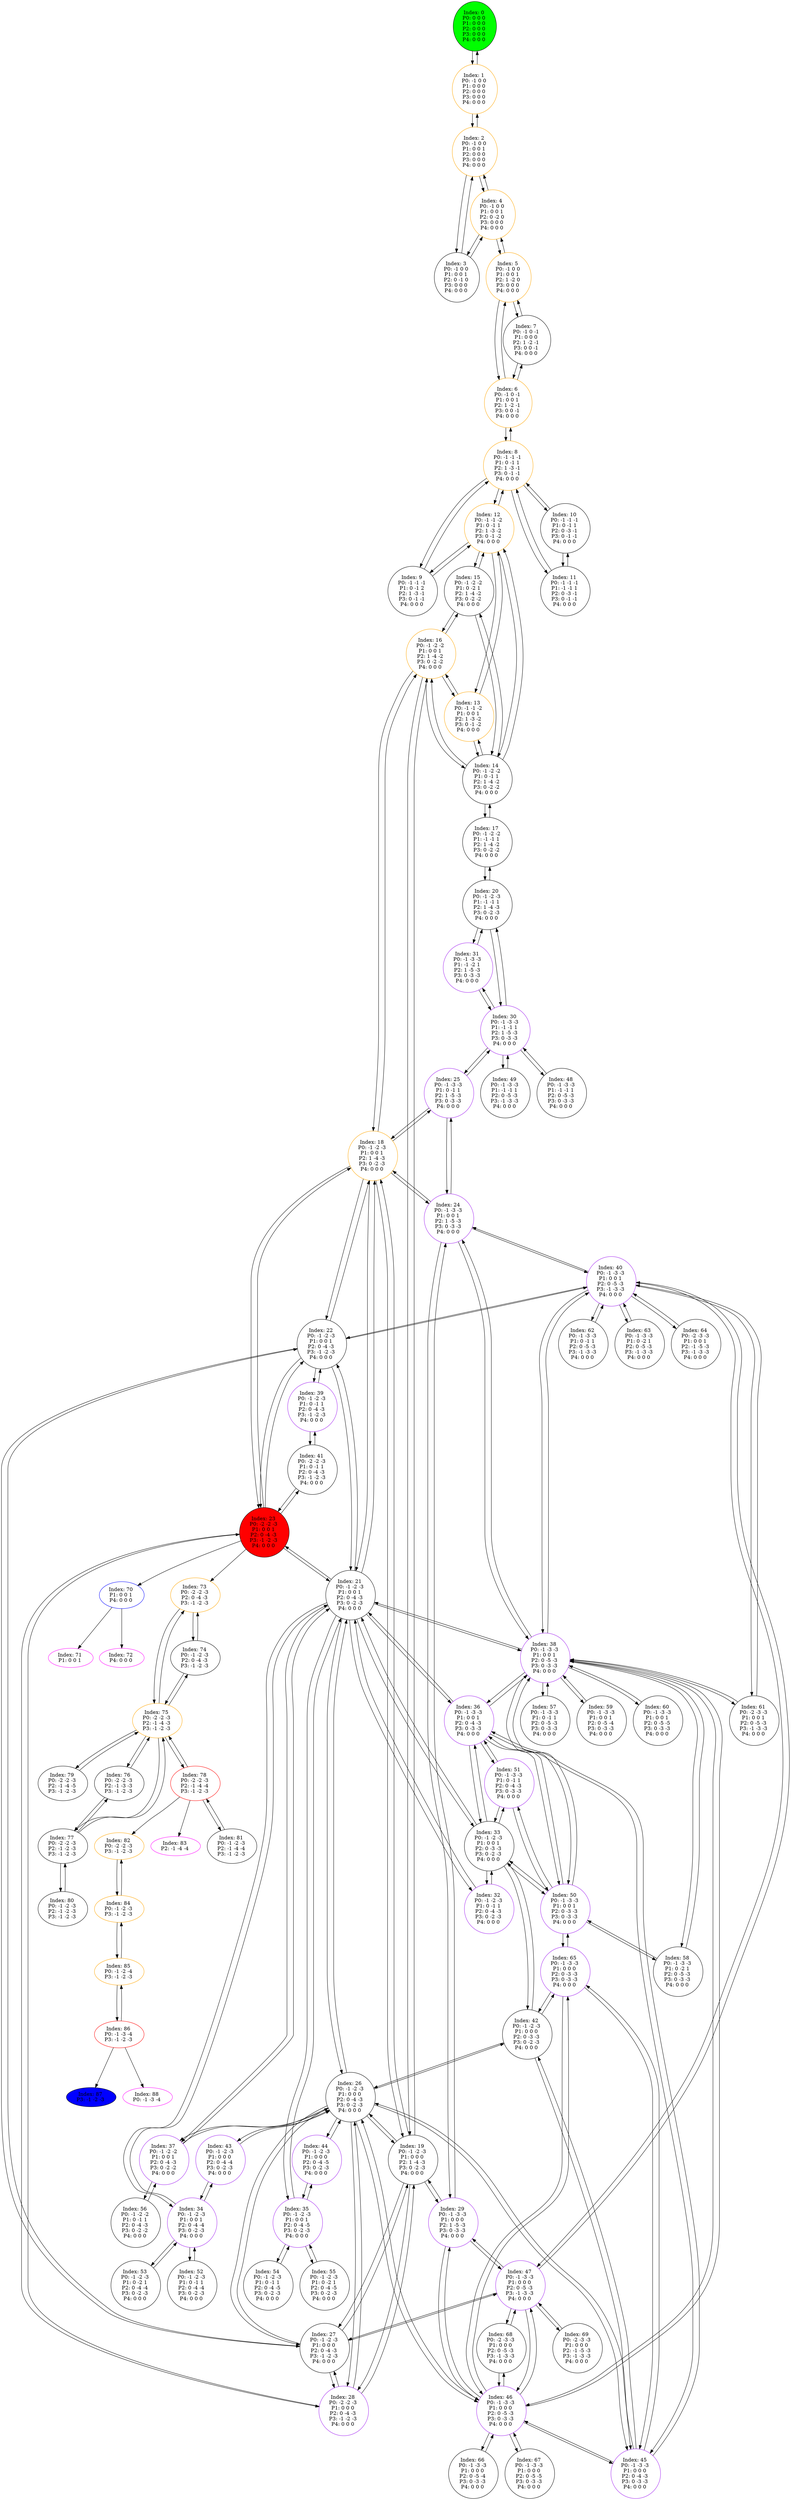 digraph G {
color = "black"
0[label = "Index: 0 
P0: 0 0 0 
P1: 0 0 0 
P2: 0 0 0 
P3: 0 0 0 
P4: 0 0 0 
", style="filled", fillcolor = "green"]
1[label = "Index: 1 
P0: -1 0 0 
P1: 0 0 0 
P2: 0 0 0 
P3: 0 0 0 
P4: 0 0 0 
", color = "orange"]
2[label = "Index: 2 
P0: -1 0 0 
P1: 0 0 1 
P2: 0 0 0 
P3: 0 0 0 
P4: 0 0 0 
", color = "orange"]
3[label = "Index: 3 
P0: -1 0 0 
P1: 0 0 1 
P2: 0 -1 0 
P3: 0 0 0 
P4: 0 0 0 
"]
4[label = "Index: 4 
P0: -1 0 0 
P1: 0 0 1 
P2: 0 -2 0 
P3: 0 0 0 
P4: 0 0 0 
", color = "orange"]
5[label = "Index: 5 
P0: -1 0 0 
P1: 0 0 1 
P2: 1 -2 0 
P3: 0 0 0 
P4: 0 0 0 
", color = "orange"]
6[label = "Index: 6 
P0: -1 0 -1 
P1: 0 0 1 
P2: 1 -2 -1 
P3: 0 0 -1 
P4: 0 0 0 
", color = "orange"]
7[label = "Index: 7 
P0: -1 0 -1 
P1: 0 0 0 
P2: 1 -2 -1 
P3: 0 0 -1 
P4: 0 0 0 
"]
8[label = "Index: 8 
P0: -1 -1 -1 
P1: 0 -1 1 
P2: 1 -3 -1 
P3: 0 -1 -1 
P4: 0 0 0 
", color = "orange"]
9[label = "Index: 9 
P0: -1 -1 -1 
P1: 0 -1 2 
P2: 1 -3 -1 
P3: 0 -1 -1 
P4: 0 0 0 
"]
10[label = "Index: 10 
P0: -1 -1 -1 
P1: 0 -1 1 
P2: 0 -3 -1 
P3: 0 -1 -1 
P4: 0 0 0 
"]
11[label = "Index: 11 
P0: -1 -1 -1 
P1: -1 -1 1 
P2: 0 -3 -1 
P3: 0 -1 -1 
P4: 0 0 0 
"]
12[label = "Index: 12 
P0: -1 -1 -2 
P1: 0 -1 1 
P2: 1 -3 -2 
P3: 0 -1 -2 
P4: 0 0 0 
", color = "orange"]
13[label = "Index: 13 
P0: -1 -1 -2 
P1: 0 0 1 
P2: 1 -3 -2 
P3: 0 -1 -2 
P4: 0 0 0 
", color = "orange"]
14[label = "Index: 14 
P0: -1 -2 -2 
P1: 0 -1 1 
P2: 1 -4 -2 
P3: 0 -2 -2 
P4: 0 0 0 
"]
15[label = "Index: 15 
P0: -1 -2 -2 
P1: 0 -2 1 
P2: 1 -4 -2 
P3: 0 -2 -2 
P4: 0 0 0 
"]
16[label = "Index: 16 
P0: -1 -2 -2 
P1: 0 0 1 
P2: 1 -4 -2 
P3: 0 -2 -2 
P4: 0 0 0 
", color = "orange"]
17[label = "Index: 17 
P0: -1 -2 -2 
P1: -1 -1 1 
P2: 1 -4 -2 
P3: 0 -2 -2 
P4: 0 0 0 
"]
18[label = "Index: 18 
P0: -1 -2 -3 
P1: 0 0 1 
P2: 1 -4 -3 
P3: 0 -2 -3 
P4: 0 0 0 
", color = "orange"]
19[label = "Index: 19 
P0: -1 -2 -3 
P1: 0 0 0 
P2: 1 -4 -3 
P3: 0 -2 -3 
P4: 0 0 0 
"]
20[label = "Index: 20 
P0: -1 -2 -3 
P1: -1 -1 1 
P2: 1 -4 -3 
P3: 0 -2 -3 
P4: 0 0 0 
"]
21[label = "Index: 21 
P0: -1 -2 -3 
P1: 0 0 1 
P2: 0 -4 -3 
P3: 0 -2 -3 
P4: 0 0 0 
"]
22[label = "Index: 22 
P0: -1 -2 -3 
P1: 0 0 1 
P2: 0 -4 -3 
P3: -1 -2 -3 
P4: 0 0 0 
"]
23[label = "Index: 23 
P0: -2 -2 -3 
P1: 0 0 1 
P2: 0 -4 -3 
P3: -1 -2 -3 
P4: 0 0 0 
", style="filled", fillcolor = "red"]
24[label = "Index: 24 
P0: -1 -3 -3 
P1: 0 0 1 
P2: 1 -5 -3 
P3: 0 -3 -3 
P4: 0 0 0 
", color = "purple"]
25[label = "Index: 25 
P0: -1 -3 -3 
P1: 0 -1 1 
P2: 1 -5 -3 
P3: 0 -3 -3 
P4: 0 0 0 
", color = "purple"]
26[label = "Index: 26 
P0: -1 -2 -3 
P1: 0 0 0 
P2: 0 -4 -3 
P3: 0 -2 -3 
P4: 0 0 0 
"]
27[label = "Index: 27 
P0: -1 -2 -3 
P1: 0 0 0 
P2: 0 -4 -3 
P3: -1 -2 -3 
P4: 0 0 0 
"]
28[label = "Index: 28 
P0: -2 -2 -3 
P1: 0 0 0 
P2: 0 -4 -3 
P3: -1 -2 -3 
P4: 0 0 0 
", color = "purple"]
29[label = "Index: 29 
P0: -1 -3 -3 
P1: 0 0 0 
P2: 1 -5 -3 
P3: 0 -3 -3 
P4: 0 0 0 
", color = "purple"]
30[label = "Index: 30 
P0: -1 -3 -3 
P1: -1 -1 1 
P2: 1 -5 -3 
P3: 0 -3 -3 
P4: 0 0 0 
", color = "purple"]
31[label = "Index: 31 
P0: -1 -3 -3 
P1: -1 -2 1 
P2: 1 -5 -3 
P3: 0 -3 -3 
P4: 0 0 0 
", color = "purple"]
32[label = "Index: 32 
P0: -1 -2 -3 
P1: 0 -1 1 
P2: 0 -4 -3 
P3: 0 -2 -3 
P4: 0 0 0 
", color = "purple"]
33[label = "Index: 33 
P0: -1 -2 -3 
P1: 0 0 1 
P2: 0 -3 -3 
P3: 0 -2 -3 
P4: 0 0 0 
"]
34[label = "Index: 34 
P0: -1 -2 -3 
P1: 0 0 1 
P2: 0 -4 -4 
P3: 0 -2 -3 
P4: 0 0 0 
", color = "purple"]
35[label = "Index: 35 
P0: -1 -2 -3 
P1: 0 0 1 
P2: 0 -4 -5 
P3: 0 -2 -3 
P4: 0 0 0 
", color = "purple"]
36[label = "Index: 36 
P0: -1 -3 -3 
P1: 0 0 1 
P2: 0 -4 -3 
P3: 0 -3 -3 
P4: 0 0 0 
", color = "purple"]
37[label = "Index: 37 
P0: -1 -2 -2 
P1: 0 0 1 
P2: 0 -4 -3 
P3: 0 -2 -2 
P4: 0 0 0 
", color = "purple"]
38[label = "Index: 38 
P0: -1 -3 -3 
P1: 0 0 1 
P2: 0 -5 -3 
P3: 0 -3 -3 
P4: 0 0 0 
", color = "purple"]
39[label = "Index: 39 
P0: -1 -2 -3 
P1: 0 -1 1 
P2: 0 -4 -3 
P3: -1 -2 -3 
P4: 0 0 0 
", color = "purple"]
40[label = "Index: 40 
P0: -1 -3 -3 
P1: 0 0 1 
P2: 0 -5 -3 
P3: -1 -3 -3 
P4: 0 0 0 
", color = "purple"]
41[label = "Index: 41 
P0: -2 -2 -3 
P1: 0 -1 1 
P2: 0 -4 -3 
P3: -1 -2 -3 
P4: 0 0 0 
"]
42[label = "Index: 42 
P0: -1 -2 -3 
P1: 0 0 0 
P2: 0 -3 -3 
P3: 0 -2 -3 
P4: 0 0 0 
"]
43[label = "Index: 43 
P0: -1 -2 -3 
P1: 0 0 0 
P2: 0 -4 -4 
P3: 0 -2 -3 
P4: 0 0 0 
", color = "purple"]
44[label = "Index: 44 
P0: -1 -2 -3 
P1: 0 0 0 
P2: 0 -4 -5 
P3: 0 -2 -3 
P4: 0 0 0 
", color = "purple"]
45[label = "Index: 45 
P0: -1 -3 -3 
P1: 0 0 0 
P2: 0 -4 -3 
P3: 0 -3 -3 
P4: 0 0 0 
", color = "purple"]
46[label = "Index: 46 
P0: -1 -3 -3 
P1: 0 0 0 
P2: 0 -5 -3 
P3: 0 -3 -3 
P4: 0 0 0 
", color = "purple"]
47[label = "Index: 47 
P0: -1 -3 -3 
P1: 0 0 0 
P2: 0 -5 -3 
P3: -1 -3 -3 
P4: 0 0 0 
", color = "purple"]
48[label = "Index: 48 
P0: -1 -3 -3 
P1: -1 -1 1 
P2: 0 -5 -3 
P3: 0 -3 -3 
P4: 0 0 0 
"]
49[label = "Index: 49 
P0: -1 -3 -3 
P1: -1 -1 1 
P2: 0 -5 -3 
P3: -1 -3 -3 
P4: 0 0 0 
"]
50[label = "Index: 50 
P0: -1 -3 -3 
P1: 0 0 1 
P2: 0 -3 -3 
P3: 0 -3 -3 
P4: 0 0 0 
", color = "purple"]
51[label = "Index: 51 
P0: -1 -3 -3 
P1: 0 -1 1 
P2: 0 -4 -3 
P3: 0 -3 -3 
P4: 0 0 0 
", color = "purple"]
52[label = "Index: 52 
P0: -1 -2 -3 
P1: 0 -1 1 
P2: 0 -4 -4 
P3: 0 -2 -3 
P4: 0 0 0 
"]
53[label = "Index: 53 
P0: -1 -2 -3 
P1: 0 -2 1 
P2: 0 -4 -4 
P3: 0 -2 -3 
P4: 0 0 0 
"]
54[label = "Index: 54 
P0: -1 -2 -3 
P1: 0 -1 1 
P2: 0 -4 -5 
P3: 0 -2 -3 
P4: 0 0 0 
"]
55[label = "Index: 55 
P0: -1 -2 -3 
P1: 0 -2 1 
P2: 0 -4 -5 
P3: 0 -2 -3 
P4: 0 0 0 
"]
56[label = "Index: 56 
P0: -1 -2 -2 
P1: 0 -1 1 
P2: 0 -4 -3 
P3: 0 -2 -2 
P4: 0 0 0 
"]
57[label = "Index: 57 
P0: -1 -3 -3 
P1: 0 -1 1 
P2: 0 -5 -3 
P3: 0 -3 -3 
P4: 0 0 0 
"]
58[label = "Index: 58 
P0: -1 -3 -3 
P1: 0 -2 1 
P2: 0 -5 -3 
P3: 0 -3 -3 
P4: 0 0 0 
"]
59[label = "Index: 59 
P0: -1 -3 -3 
P1: 0 0 1 
P2: 0 -5 -4 
P3: 0 -3 -3 
P4: 0 0 0 
"]
60[label = "Index: 60 
P0: -1 -3 -3 
P1: 0 0 1 
P2: 0 -5 -5 
P3: 0 -3 -3 
P4: 0 0 0 
"]
61[label = "Index: 61 
P0: -2 -3 -3 
P1: 0 0 1 
P2: 0 -5 -3 
P3: -1 -3 -3 
P4: 0 0 0 
"]
62[label = "Index: 62 
P0: -1 -3 -3 
P1: 0 -1 1 
P2: 0 -5 -3 
P3: -1 -3 -3 
P4: 0 0 0 
"]
63[label = "Index: 63 
P0: -1 -3 -3 
P1: 0 -2 1 
P2: 0 -5 -3 
P3: -1 -3 -3 
P4: 0 0 0 
"]
64[label = "Index: 64 
P0: -2 -3 -3 
P1: 0 0 1 
P2: -1 -5 -3 
P3: -1 -3 -3 
P4: 0 0 0 
"]
65[label = "Index: 65 
P0: -1 -3 -3 
P1: 0 0 0 
P2: 0 -3 -3 
P3: 0 -3 -3 
P4: 0 0 0 
", color = "purple"]
66[label = "Index: 66 
P0: -1 -3 -3 
P1: 0 0 0 
P2: 0 -5 -4 
P3: 0 -3 -3 
P4: 0 0 0 
"]
67[label = "Index: 67 
P0: -1 -3 -3 
P1: 0 0 0 
P2: 0 -5 -5 
P3: 0 -3 -3 
P4: 0 0 0 
"]
68[label = "Index: 68 
P0: -2 -3 -3 
P1: 0 0 0 
P2: 0 -5 -3 
P3: -1 -3 -3 
P4: 0 0 0 
"]
69[label = "Index: 69 
P0: -2 -3 -3 
P1: 0 0 0 
P2: -1 -5 -3 
P3: -1 -3 -3 
P4: 0 0 0 
"]
70[label = "Index: 70 
P1: 0 0 1 
P4: 0 0 0 
", color = "blue"]
71[label = "Index: 71 
P1: 0 0 1 
", color = "fuchsia"]
72[label = "Index: 72 
P4: 0 0 0 
", color = "fuchsia"]
73[label = "Index: 73 
P0: -2 -2 -3 
P2: 0 -4 -3 
P3: -1 -2 -3 
", color = "orange"]
74[label = "Index: 74 
P0: -1 -2 -3 
P2: 0 -4 -3 
P3: -1 -2 -3 
"]
75[label = "Index: 75 
P0: -2 -2 -3 
P2: -1 -4 -3 
P3: -1 -2 -3 
", color = "orange"]
76[label = "Index: 76 
P0: -2 -2 -3 
P2: -1 -3 -3 
P3: -1 -2 -3 
"]
77[label = "Index: 77 
P0: -2 -2 -3 
P2: -1 -2 -3 
P3: -1 -2 -3 
"]
78[label = "Index: 78 
P0: -2 -2 -3 
P2: -1 -4 -4 
P3: -1 -2 -3 
", color = "red"]
79[label = "Index: 79 
P0: -2 -2 -3 
P2: -1 -4 -5 
P3: -1 -2 -3 
"]
80[label = "Index: 80 
P0: -1 -2 -3 
P2: -1 -2 -3 
P3: -1 -2 -3 
"]
81[label = "Index: 81 
P0: -1 -2 -3 
P2: -1 -4 -4 
P3: -1 -2 -3 
"]
82[label = "Index: 82 
P0: -2 -2 -3 
P3: -1 -2 -3 
", color = "orange"]
83[label = "Index: 83 
P2: -1 -4 -4 
", color = "fuchsia"]
84[label = "Index: 84 
P0: -1 -2 -3 
P3: -1 -2 -3 
", color = "orange"]
85[label = "Index: 85 
P0: -1 -2 -4 
P3: -1 -2 -3 
", color = "orange"]
86[label = "Index: 86 
P0: -1 -3 -4 
P3: -1 -2 -3 
", color = "red"]
87[label = "Index: 87 
P3: -1 -2 -3 
", style="filled", fillcolor = "blue"]
88[label = "Index: 88 
P0: -1 -3 -4 
", color = "fuchsia"]
0 -> 1

1 -> 0
1 -> 2

2 -> 1
2 -> 3
2 -> 4

3 -> 2
3 -> 4

4 -> 2
4 -> 3
4 -> 5

5 -> 4
5 -> 6
5 -> 7

6 -> 5
6 -> 7
6 -> 8

7 -> 5
7 -> 6

8 -> 6
8 -> 9
8 -> 10
8 -> 11
8 -> 12

9 -> 8
9 -> 12

10 -> 8
10 -> 11

11 -> 8
11 -> 10

12 -> 8
12 -> 9
12 -> 13
12 -> 14
12 -> 15

13 -> 12
13 -> 16
13 -> 14

14 -> 12
14 -> 13
14 -> 17
14 -> 15
14 -> 16

15 -> 12
15 -> 14
15 -> 16

16 -> 13
16 -> 14
16 -> 15
16 -> 18
16 -> 19

17 -> 14
17 -> 20

18 -> 16
18 -> 19
18 -> 21
18 -> 22
18 -> 23
18 -> 24
18 -> 25

19 -> 16
19 -> 18
19 -> 26
19 -> 27
19 -> 28
19 -> 29

20 -> 17
20 -> 30
20 -> 31

21 -> 18
21 -> 32
21 -> 26
21 -> 33
21 -> 34
21 -> 35
21 -> 22
21 -> 23
21 -> 36
21 -> 37
21 -> 38

22 -> 18
22 -> 21
22 -> 23
22 -> 39
22 -> 27
22 -> 40

23 -> 18
23 -> 21
23 -> 22
23 -> 41
23 -> 28
23 -> 70
23 -> 73

24 -> 18
24 -> 25
24 -> 29
24 -> 38
24 -> 40

25 -> 18
25 -> 24
25 -> 30

26 -> 19
26 -> 21
26 -> 42
26 -> 43
26 -> 44
26 -> 27
26 -> 28
26 -> 45
26 -> 37
26 -> 46

27 -> 19
27 -> 22
27 -> 26
27 -> 28
27 -> 47

28 -> 19
28 -> 23
28 -> 26
28 -> 27

29 -> 19
29 -> 24
29 -> 46
29 -> 47

30 -> 20
30 -> 25
30 -> 31
30 -> 48
30 -> 49

31 -> 20
31 -> 30

32 -> 21
32 -> 33

33 -> 21
33 -> 42
33 -> 32
33 -> 50
33 -> 36
33 -> 51

34 -> 21
34 -> 52
34 -> 53
34 -> 43

35 -> 21
35 -> 54
35 -> 55
35 -> 44

36 -> 21
36 -> 33
36 -> 51
36 -> 45
36 -> 38
36 -> 50

37 -> 21
37 -> 26
37 -> 56

38 -> 21
38 -> 24
38 -> 36
38 -> 57
38 -> 58
38 -> 46
38 -> 50
38 -> 59
38 -> 60
38 -> 40
38 -> 61

39 -> 22
39 -> 41

40 -> 22
40 -> 24
40 -> 38
40 -> 61
40 -> 62
40 -> 63
40 -> 47
40 -> 64

41 -> 23
41 -> 39

42 -> 26
42 -> 33
42 -> 65
42 -> 45

43 -> 26
43 -> 34

44 -> 26
44 -> 35

45 -> 26
45 -> 36
45 -> 42
45 -> 46
45 -> 65

46 -> 26
46 -> 29
46 -> 38
46 -> 45
46 -> 65
46 -> 66
46 -> 67
46 -> 47
46 -> 68

47 -> 27
47 -> 29
47 -> 40
47 -> 46
47 -> 68
47 -> 69

48 -> 30

49 -> 30

50 -> 33
50 -> 36
50 -> 38
50 -> 65
50 -> 51
50 -> 58

51 -> 33
51 -> 36
51 -> 50

52 -> 34

53 -> 34

54 -> 35

55 -> 35

56 -> 37

57 -> 38

58 -> 38
58 -> 50

59 -> 38

60 -> 38

61 -> 38
61 -> 40

62 -> 40

63 -> 40

64 -> 40

65 -> 42
65 -> 45
65 -> 46
65 -> 50

66 -> 46

67 -> 46

68 -> 46
68 -> 47

69 -> 47

70 -> 72
70 -> 71

73 -> 74
73 -> 75

74 -> 73
74 -> 75

75 -> 73
75 -> 74
75 -> 76
75 -> 77
75 -> 78
75 -> 79

76 -> 75
76 -> 77

77 -> 75
77 -> 76
77 -> 80

78 -> 75
78 -> 81
78 -> 82
78 -> 83

79 -> 75

80 -> 77

81 -> 78

82 -> 84

84 -> 82
84 -> 85

85 -> 84
85 -> 86

86 -> 85
86 -> 87
86 -> 88

}
